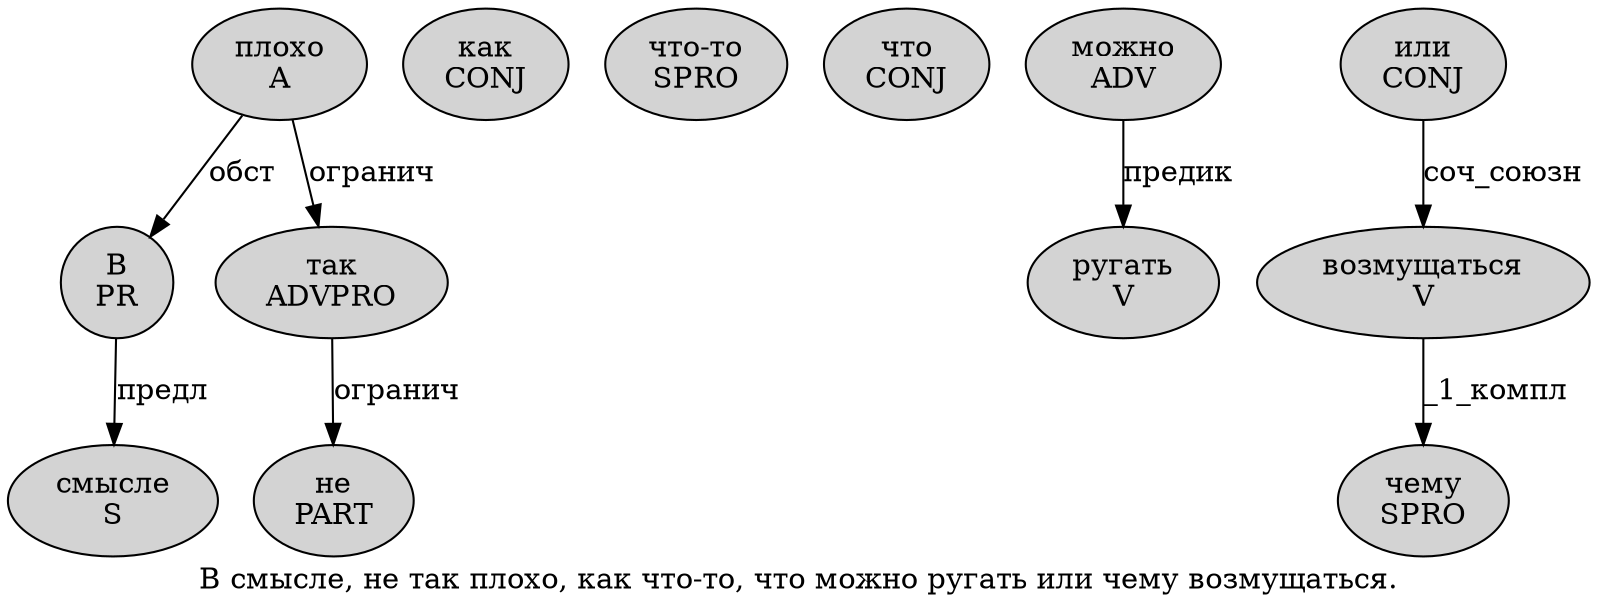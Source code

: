 digraph SENTENCE_3715 {
	graph [label="В смысле, не так плохо, как что-то, что можно ругать или чему возмущаться."]
	node [style=filled]
		0 [label="В
PR" color="" fillcolor=lightgray penwidth=1 shape=ellipse]
		1 [label="смысле
S" color="" fillcolor=lightgray penwidth=1 shape=ellipse]
		3 [label="не
PART" color="" fillcolor=lightgray penwidth=1 shape=ellipse]
		4 [label="так
ADVPRO" color="" fillcolor=lightgray penwidth=1 shape=ellipse]
		5 [label="плохо
A" color="" fillcolor=lightgray penwidth=1 shape=ellipse]
		7 [label="как
CONJ" color="" fillcolor=lightgray penwidth=1 shape=ellipse]
		8 [label="что-то
SPRO" color="" fillcolor=lightgray penwidth=1 shape=ellipse]
		10 [label="что
CONJ" color="" fillcolor=lightgray penwidth=1 shape=ellipse]
		11 [label="можно
ADV" color="" fillcolor=lightgray penwidth=1 shape=ellipse]
		12 [label="ругать
V" color="" fillcolor=lightgray penwidth=1 shape=ellipse]
		13 [label="или
CONJ" color="" fillcolor=lightgray penwidth=1 shape=ellipse]
		14 [label="чему
SPRO" color="" fillcolor=lightgray penwidth=1 shape=ellipse]
		15 [label="возмущаться
V" color="" fillcolor=lightgray penwidth=1 shape=ellipse]
			4 -> 3 [label="огранич"]
			11 -> 12 [label="предик"]
			15 -> 14 [label="_1_компл"]
			13 -> 15 [label="соч_союзн"]
			5 -> 0 [label="обст"]
			5 -> 4 [label="огранич"]
			0 -> 1 [label="предл"]
}